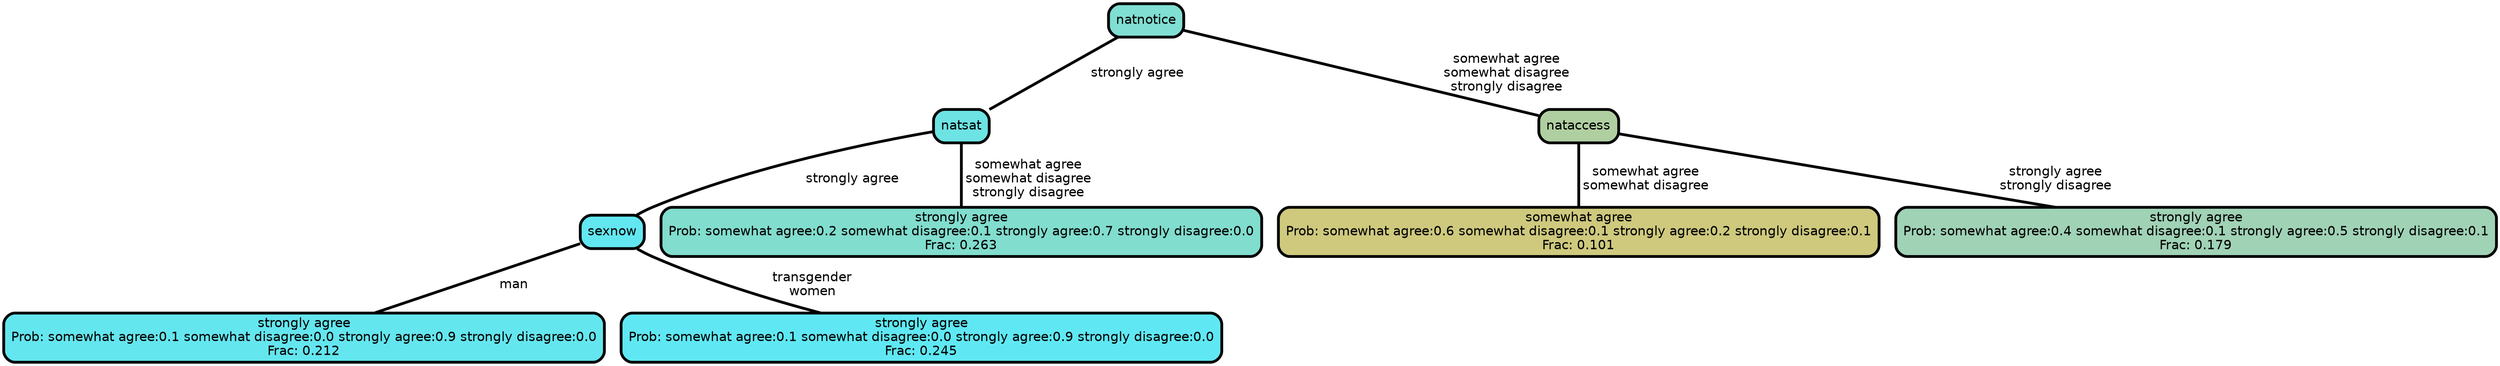 graph Tree {
node [shape=box, style="filled, rounded",color="black",penwidth="3",fontcolor="black",                 fontname=helvetica] ;
graph [ranksep="0 equally", splines=straight,                 bgcolor=transparent, dpi=200] ;
edge [fontname=helvetica, color=black] ;
0 [label="strongly agree
Prob: somewhat agree:0.1 somewhat disagree:0.0 strongly agree:0.9 strongly disagree:0.0
Frac: 0.212", fillcolor="#64e6ef"] ;
1 [label="sexnow", fillcolor="#62e7f1"] ;
2 [label="strongly agree
Prob: somewhat agree:0.1 somewhat disagree:0.0 strongly agree:0.9 strongly disagree:0.0
Frac: 0.245", fillcolor="#5fe8f3"] ;
3 [label="natsat", fillcolor="#6de3e4"] ;
4 [label="strongly agree
Prob: somewhat agree:0.2 somewhat disagree:0.1 strongly agree:0.7 strongly disagree:0.0
Frac: 0.263", fillcolor="#81ddce"] ;
5 [label="natnotice", fillcolor="#80ded2"] ;
6 [label="somewhat agree
Prob: somewhat agree:0.6 somewhat disagree:0.1 strongly agree:0.2 strongly disagree:0.1
Frac: 0.101", fillcolor="#cec97d"] ;
7 [label="nataccess", fillcolor="#b0cfa1"] ;
8 [label="strongly agree
Prob: somewhat agree:0.4 somewhat disagree:0.1 strongly agree:0.5 strongly disagree:0.1
Frac: 0.179", fillcolor="#a0d2b6"] ;
1 -- 0 [label=" man",penwidth=3] ;
1 -- 2 [label=" transgender\n women",penwidth=3] ;
3 -- 1 [label=" strongly agree",penwidth=3] ;
3 -- 4 [label=" somewhat agree\n somewhat disagree\n strongly disagree",penwidth=3] ;
5 -- 3 [label=" strongly agree",penwidth=3] ;
5 -- 7 [label=" somewhat agree\n somewhat disagree\n strongly disagree",penwidth=3] ;
7 -- 6 [label=" somewhat agree\n somewhat disagree",penwidth=3] ;
7 -- 8 [label=" strongly agree\n strongly disagree",penwidth=3] ;
{rank = same;}}
